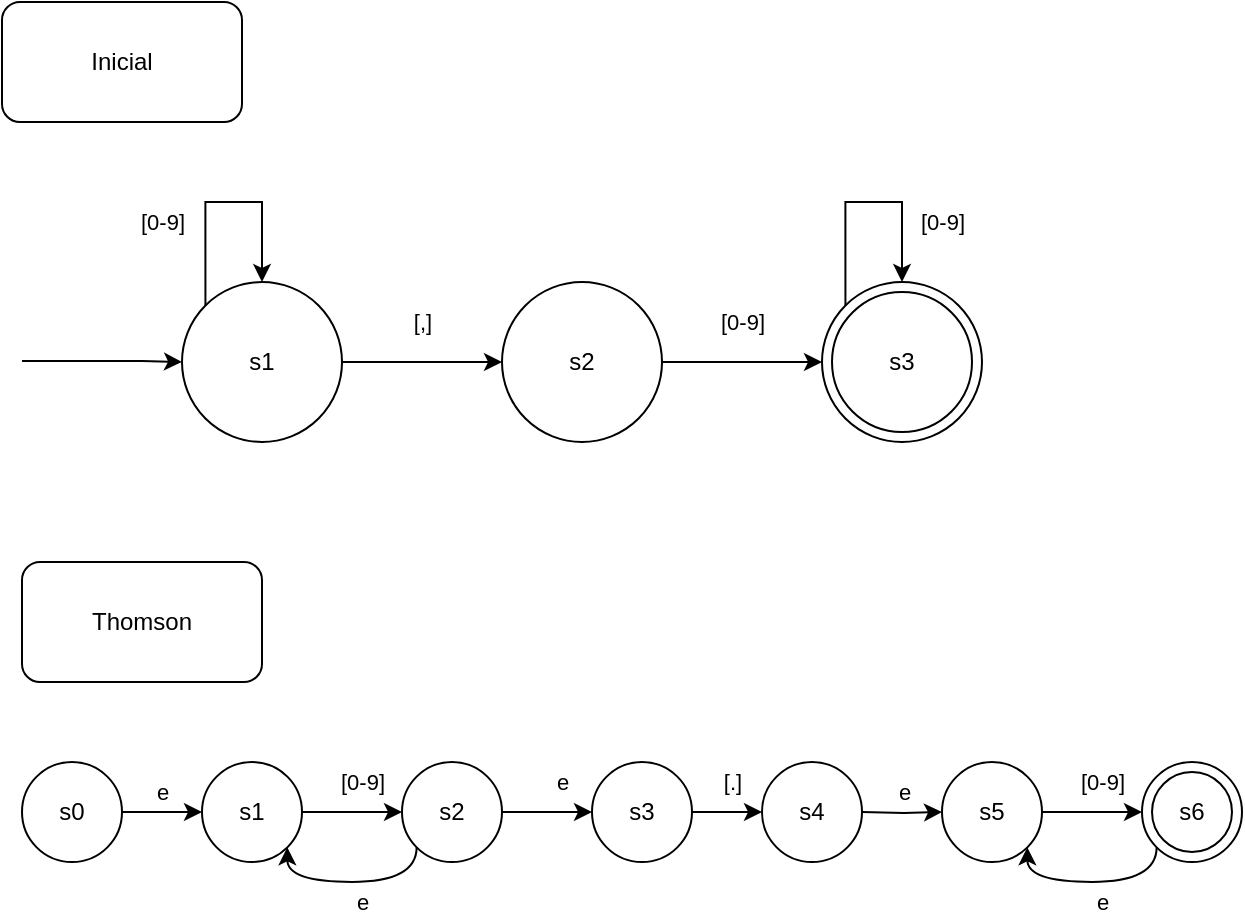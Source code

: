 <mxfile version="15.4.0" type="device"><diagram id="xXQddKsxiMl5WVkuk5xe" name="Página-1"><mxGraphModel dx="852" dy="494" grid="1" gridSize="10" guides="1" tooltips="1" connect="1" arrows="1" fold="1" page="1" pageScale="1" pageWidth="850" pageHeight="1100" math="0" shadow="0"><root><mxCell id="0"/><mxCell id="1" parent="0"/><mxCell id="v1lTUhVKEm7EpsUBv_Nw-5" value="[,]" style="edgeStyle=orthogonalEdgeStyle;rounded=0;orthogonalLoop=1;jettySize=auto;html=1;entryX=0;entryY=0.5;entryDx=0;entryDy=0;" parent="1" source="v1lTUhVKEm7EpsUBv_Nw-1" target="v1lTUhVKEm7EpsUBv_Nw-3" edge="1"><mxGeometry y="20" relative="1" as="geometry"><mxPoint as="offset"/></mxGeometry></mxCell><mxCell id="v1lTUhVKEm7EpsUBv_Nw-1" value="s1" style="ellipse;whiteSpace=wrap;html=1;aspect=fixed;" parent="1" vertex="1"><mxGeometry x="160" y="200" width="80" height="80" as="geometry"/></mxCell><mxCell id="v1lTUhVKEm7EpsUBv_Nw-2" value="" style="ellipse;whiteSpace=wrap;html=1;aspect=fixed;" parent="1" vertex="1"><mxGeometry x="480" y="200" width="80" height="80" as="geometry"/></mxCell><mxCell id="v1lTUhVKEm7EpsUBv_Nw-6" value="[0-9]" style="edgeStyle=orthogonalEdgeStyle;rounded=0;orthogonalLoop=1;jettySize=auto;html=1;exitX=1;exitY=0.5;exitDx=0;exitDy=0;entryX=0;entryY=0.5;entryDx=0;entryDy=0;" parent="1" source="v1lTUhVKEm7EpsUBv_Nw-3" target="v1lTUhVKEm7EpsUBv_Nw-2" edge="1"><mxGeometry y="20" relative="1" as="geometry"><mxPoint as="offset"/></mxGeometry></mxCell><mxCell id="v1lTUhVKEm7EpsUBv_Nw-3" value="s2" style="ellipse;whiteSpace=wrap;html=1;aspect=fixed;" parent="1" vertex="1"><mxGeometry x="320" y="200" width="80" height="80" as="geometry"/></mxCell><mxCell id="v1lTUhVKEm7EpsUBv_Nw-4" value="s3" style="ellipse;whiteSpace=wrap;html=1;aspect=fixed;" parent="1" vertex="1"><mxGeometry x="485" y="205" width="70" height="70" as="geometry"/></mxCell><mxCell id="v1lTUhVKEm7EpsUBv_Nw-7" style="edgeStyle=orthogonalEdgeStyle;rounded=0;orthogonalLoop=1;jettySize=auto;html=1;" parent="1" edge="1"><mxGeometry relative="1" as="geometry"><mxPoint x="80" y="239.5" as="sourcePoint"/><mxPoint x="160" y="240" as="targetPoint"/><Array as="points"><mxPoint x="140" y="240"/><mxPoint x="140" y="240"/></Array></mxGeometry></mxCell><mxCell id="v1lTUhVKEm7EpsUBv_Nw-8" value="[0-9]" style="edgeStyle=orthogonalEdgeStyle;rounded=0;orthogonalLoop=1;jettySize=auto;html=1;exitX=0;exitY=0;exitDx=0;exitDy=0;entryX=0.5;entryY=0;entryDx=0;entryDy=0;" parent="1" source="v1lTUhVKEm7EpsUBv_Nw-1" target="v1lTUhVKEm7EpsUBv_Nw-1" edge="1"><mxGeometry x="-0.305" y="22" relative="1" as="geometry"><Array as="points"><mxPoint x="172" y="160"/><mxPoint x="200" y="160"/></Array><mxPoint as="offset"/></mxGeometry></mxCell><mxCell id="v1lTUhVKEm7EpsUBv_Nw-9" value="[0-9]" style="edgeStyle=orthogonalEdgeStyle;rounded=0;orthogonalLoop=1;jettySize=auto;html=1;exitX=0;exitY=0;exitDx=0;exitDy=0;entryX=0.5;entryY=0;entryDx=0;entryDy=0;" parent="1" source="v1lTUhVKEm7EpsUBv_Nw-2" target="v1lTUhVKEm7EpsUBv_Nw-2" edge="1"><mxGeometry x="0.5" y="20" relative="1" as="geometry"><Array as="points"><mxPoint x="492" y="160"/><mxPoint x="520" y="160"/></Array><mxPoint as="offset"/></mxGeometry></mxCell><mxCell id="haFJiQCgbOtxMpwzOa1C-1" value="Inicial" style="rounded=1;whiteSpace=wrap;html=1;" vertex="1" parent="1"><mxGeometry x="70" y="60" width="120" height="60" as="geometry"/></mxCell><mxCell id="haFJiQCgbOtxMpwzOa1C-2" value="Thomson" style="rounded=1;whiteSpace=wrap;html=1;" vertex="1" parent="1"><mxGeometry x="80" y="340" width="120" height="60" as="geometry"/></mxCell><mxCell id="haFJiQCgbOtxMpwzOa1C-3" value="e" style="edgeStyle=orthogonalEdgeStyle;rounded=0;orthogonalLoop=1;jettySize=auto;html=1;entryX=0;entryY=0.5;entryDx=0;entryDy=0;" edge="1" parent="1" source="haFJiQCgbOtxMpwzOa1C-4" target="haFJiQCgbOtxMpwzOa1C-6"><mxGeometry y="10" relative="1" as="geometry"><mxPoint as="offset"/></mxGeometry></mxCell><mxCell id="haFJiQCgbOtxMpwzOa1C-4" value="s0" style="ellipse;whiteSpace=wrap;html=1;aspect=fixed;" vertex="1" parent="1"><mxGeometry x="80" y="440" width="50" height="50" as="geometry"/></mxCell><mxCell id="haFJiQCgbOtxMpwzOa1C-5" value="[0-9]" style="edgeStyle=orthogonalEdgeStyle;rounded=0;orthogonalLoop=1;jettySize=auto;html=1;entryX=0;entryY=0.5;entryDx=0;entryDy=0;" edge="1" parent="1" source="haFJiQCgbOtxMpwzOa1C-6" target="haFJiQCgbOtxMpwzOa1C-8"><mxGeometry x="0.2" y="15" relative="1" as="geometry"><mxPoint x="245" y="458.75" as="targetPoint"/><mxPoint as="offset"/></mxGeometry></mxCell><mxCell id="haFJiQCgbOtxMpwzOa1C-6" value="s1" style="ellipse;whiteSpace=wrap;html=1;aspect=fixed;" vertex="1" parent="1"><mxGeometry x="170" y="440" width="50" height="50" as="geometry"/></mxCell><mxCell id="haFJiQCgbOtxMpwzOa1C-7" value="e" style="edgeStyle=orthogonalEdgeStyle;rounded=0;orthogonalLoop=1;jettySize=auto;html=1;entryX=0;entryY=0.5;entryDx=0;entryDy=0;" edge="1" parent="1" source="haFJiQCgbOtxMpwzOa1C-8"><mxGeometry x="0.333" y="15" relative="1" as="geometry"><mxPoint x="365" y="465" as="targetPoint"/><mxPoint as="offset"/></mxGeometry></mxCell><mxCell id="haFJiQCgbOtxMpwzOa1C-8" value="s2" style="ellipse;whiteSpace=wrap;html=1;aspect=fixed;" vertex="1" parent="1"><mxGeometry x="270" y="440" width="50" height="50" as="geometry"/></mxCell><mxCell id="haFJiQCgbOtxMpwzOa1C-13" value="[.]" style="edgeStyle=orthogonalEdgeStyle;rounded=0;orthogonalLoop=1;jettySize=auto;html=1;entryX=0;entryY=0.5;entryDx=0;entryDy=0;" edge="1" parent="1" source="haFJiQCgbOtxMpwzOa1C-9" target="haFJiQCgbOtxMpwzOa1C-12"><mxGeometry x="0.333" y="15" relative="1" as="geometry"><mxPoint as="offset"/></mxGeometry></mxCell><mxCell id="haFJiQCgbOtxMpwzOa1C-9" value="s3" style="ellipse;whiteSpace=wrap;html=1;aspect=fixed;" vertex="1" parent="1"><mxGeometry x="365" y="440" width="50" height="50" as="geometry"/></mxCell><mxCell id="haFJiQCgbOtxMpwzOa1C-10" value="e" style="curved=1;endArrow=classic;html=1;rounded=0;edgeStyle=orthogonalEdgeStyle;exitX=0;exitY=1;exitDx=0;exitDy=0;entryX=1;entryY=1;entryDx=0;entryDy=0;" edge="1" parent="1" source="haFJiQCgbOtxMpwzOa1C-8" target="haFJiQCgbOtxMpwzOa1C-6"><mxGeometry x="-0.101" y="10" width="50" height="50" relative="1" as="geometry"><mxPoint x="245" y="550" as="sourcePoint"/><mxPoint x="295" y="500" as="targetPoint"/><Array as="points"><mxPoint x="277" y="500"/><mxPoint x="213" y="500"/></Array><mxPoint as="offset"/></mxGeometry></mxCell><mxCell id="haFJiQCgbOtxMpwzOa1C-12" value="s4" style="ellipse;whiteSpace=wrap;html=1;aspect=fixed;" vertex="1" parent="1"><mxGeometry x="450" y="440" width="50" height="50" as="geometry"/></mxCell><mxCell id="haFJiQCgbOtxMpwzOa1C-16" value="e" style="edgeStyle=orthogonalEdgeStyle;rounded=0;orthogonalLoop=1;jettySize=auto;html=1;entryX=0;entryY=0.5;entryDx=0;entryDy=0;" edge="1" parent="1" target="haFJiQCgbOtxMpwzOa1C-19"><mxGeometry y="10" relative="1" as="geometry"><mxPoint as="offset"/><mxPoint x="500" y="465" as="sourcePoint"/></mxGeometry></mxCell><mxCell id="haFJiQCgbOtxMpwzOa1C-18" value="[0-9]" style="edgeStyle=orthogonalEdgeStyle;rounded=0;orthogonalLoop=1;jettySize=auto;html=1;entryX=0;entryY=0.5;entryDx=0;entryDy=0;" edge="1" parent="1" source="haFJiQCgbOtxMpwzOa1C-19" target="haFJiQCgbOtxMpwzOa1C-20"><mxGeometry x="0.2" y="15" relative="1" as="geometry"><mxPoint x="615" y="458.75" as="targetPoint"/><mxPoint as="offset"/></mxGeometry></mxCell><mxCell id="haFJiQCgbOtxMpwzOa1C-19" value="s5" style="ellipse;whiteSpace=wrap;html=1;aspect=fixed;" vertex="1" parent="1"><mxGeometry x="540" y="440" width="50" height="50" as="geometry"/></mxCell><mxCell id="haFJiQCgbOtxMpwzOa1C-20" value="s6" style="ellipse;whiteSpace=wrap;html=1;aspect=fixed;" vertex="1" parent="1"><mxGeometry x="640" y="440" width="50" height="50" as="geometry"/></mxCell><mxCell id="haFJiQCgbOtxMpwzOa1C-21" value="e" style="curved=1;endArrow=classic;html=1;rounded=0;edgeStyle=orthogonalEdgeStyle;exitX=0;exitY=1;exitDx=0;exitDy=0;entryX=1;entryY=1;entryDx=0;entryDy=0;" edge="1" parent="1" source="haFJiQCgbOtxMpwzOa1C-20" target="haFJiQCgbOtxMpwzOa1C-19"><mxGeometry x="-0.101" y="10" width="50" height="50" relative="1" as="geometry"><mxPoint x="615" y="550" as="sourcePoint"/><mxPoint x="665" y="500" as="targetPoint"/><Array as="points"><mxPoint x="647" y="500"/><mxPoint x="583" y="500"/></Array><mxPoint as="offset"/></mxGeometry></mxCell><mxCell id="haFJiQCgbOtxMpwzOa1C-22" value="s6" style="ellipse;whiteSpace=wrap;html=1;aspect=fixed;" vertex="1" parent="1"><mxGeometry x="645" y="445" width="40" height="40" as="geometry"/></mxCell></root></mxGraphModel></diagram></mxfile>